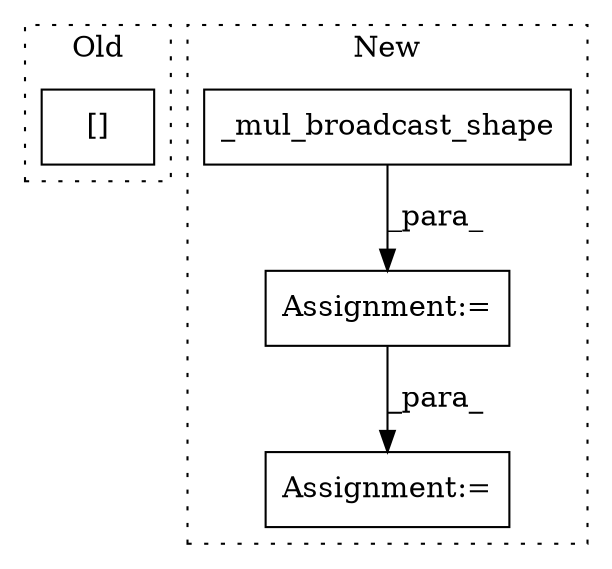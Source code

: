 digraph G {
subgraph cluster0 {
1 [label="[]" a="2" s="2132,2160" l="12,1" shape="box"];
label = "Old";
style="dotted";
}
subgraph cluster1 {
2 [label="_mul_broadcast_shape" a="32" s="1707,1754" l="21,1" shape="box"];
3 [label="Assignment:=" a="7" s="2236" l="1" shape="box"];
4 [label="Assignment:=" a="7" s="1706" l="1" shape="box"];
label = "New";
style="dotted";
}
2 -> 4 [label="_para_"];
4 -> 3 [label="_para_"];
}